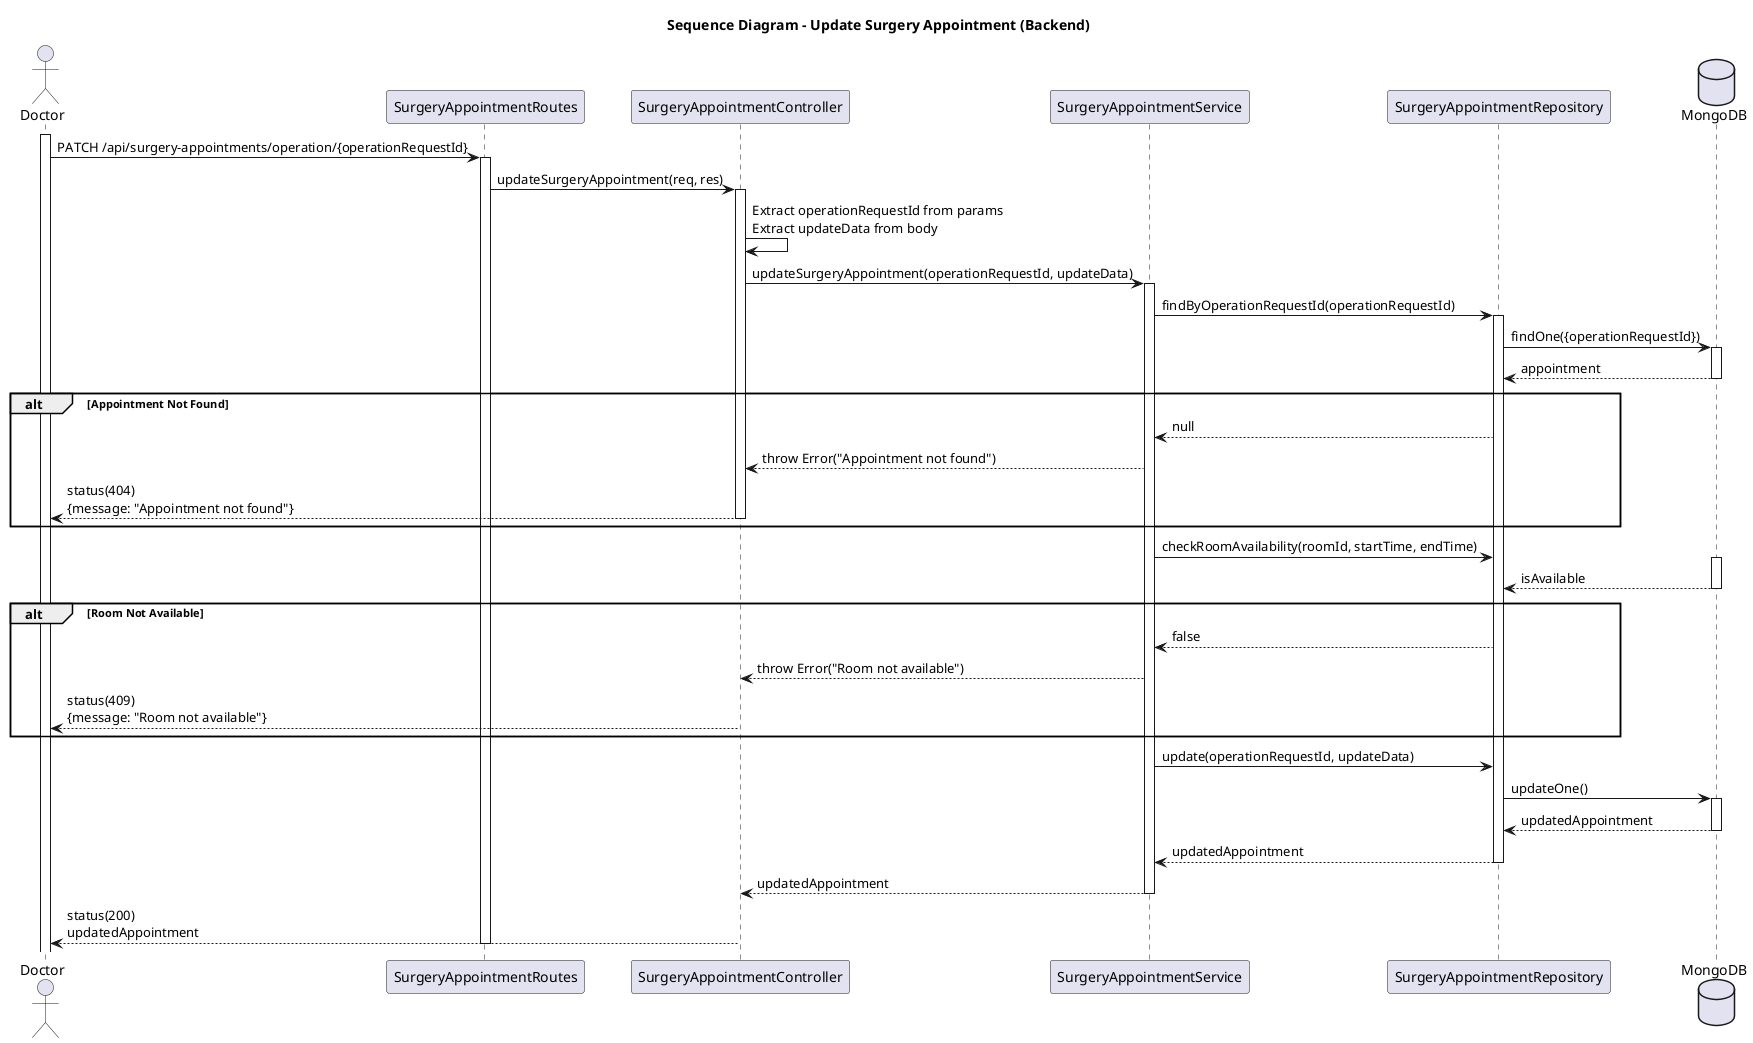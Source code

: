 @startuml SD
title "Sequence Diagram - Update Surgery Appointment (Backend)"

actor Doctor
participant "SurgeryAppointmentRoutes" as Routes
participant "SurgeryAppointmentController" as Controller
participant "SurgeryAppointmentService" as Service
participant "SurgeryAppointmentRepository" as Repo
database "MongoDB" as DB

activate Doctor
Doctor -> Routes: PATCH /api/surgery-appointments/operation/{operationRequestId}
activate Routes

Routes -> Controller: updateSurgeryAppointment(req, res)
activate Controller

Controller -> Controller: Extract operationRequestId from params\nExtract updateData from body

Controller -> Service: updateSurgeryAppointment(operationRequestId, updateData)
activate Service

Service -> Repo: findByOperationRequestId(operationRequestId)
activate Repo

Repo -> DB: findOne({operationRequestId})
activate DB
DB --> Repo: appointment
deactivate DB

alt Appointment Not Found
    Repo --> Service: null
    Service --> Controller: throw Error("Appointment not found")
    Controller --> Doctor: status(404)\n{message: "Appointment not found"}
    deactivate Controller
end

Service -> Repo: checkRoomAvailability(roomId, startTime, endTime)
activate DB
DB --> Repo: isAvailable
deactivate DB

alt Room Not Available
    Repo --> Service: false
    Service --> Controller: throw Error("Room not available")
    Controller --> Doctor: status(409)\n{message: "Room not available"}
    deactivate Controller
end

Service -> Repo: update(operationRequestId, updateData)
Repo -> DB: updateOne()
activate DB
DB --> Repo: updatedAppointment
deactivate DB

Repo --> Service: updatedAppointment
deactivate Repo

Service --> Controller: updatedAppointment
deactivate Service

Controller --> Doctor: status(200)\nupdatedAppointment
deactivate Controller
deactivate Routes

@enduml